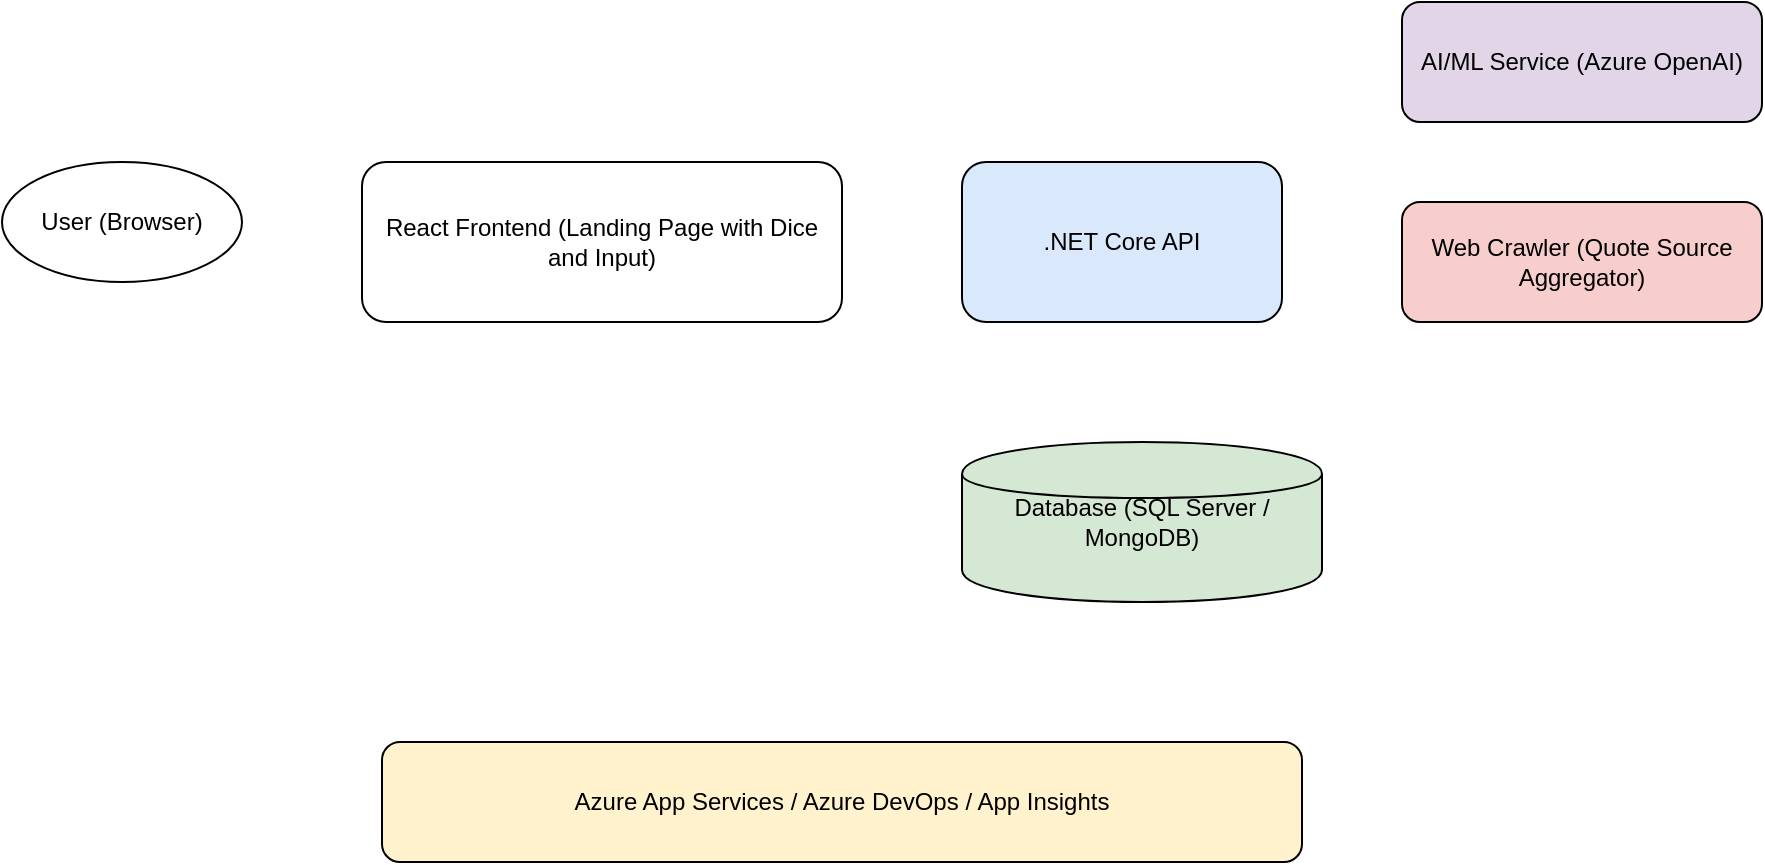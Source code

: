 <mxfile>
    <diagram name="AI Quote WebApp Architecture" id="diagram1">
        <mxGraphModel dx="111236" dy="94516" grid="1" gridSize="10" guides="1" tooltips="1" connect="1" arrows="1" fold="1" page="1" pageScale="1" pageWidth="827" pageHeight="1169" math="0" shadow="0">
            <root>
                <mxCell id="0"/>
                <mxCell id="1" parent="0"/>
                <mxCell id="9" style="endArrow=block;html=1;" parent="1" source="2" target="3" edge="1"/>
                <mxCell id="10" style="endArrow=block;html=1;" parent="1" source="3" target="4" edge="1"/>
                <mxCell id="11" style="endArrow=block;html=1;" parent="1" source="4" target="5" edge="1"/>
                <mxCell id="12" style="endArrow=block;html=1;" parent="1" source="4" target="6" edge="1"/>
                <mxCell id="13" style="endArrow=block;html=1;" parent="1" source="4" target="7" edge="1"/>
                <mxCell id="14" style="endArrow=block;html=1;" parent="1" source="7" target="5" edge="1"/>
                <mxCell id="15" style="endArrow=block;html=1;" parent="1" source="4" target="8" edge="1"/>
                <mxCell id="23" value="User (Browser)" style="shape=ellipse;whiteSpace=wrap;html=1;" vertex="1" parent="1">
                    <mxGeometry x="-21010" y="-9880" width="120" height="60" as="geometry"/>
                </mxCell>
                <mxCell id="24" value="React Frontend (Landing Page with Dice and Input)" style="shape=rectangle;whiteSpace=wrap;html=1;rounded=1;" vertex="1" parent="1">
                    <mxGeometry x="-20830" y="-9880" width="240" height="80" as="geometry"/>
                </mxCell>
                <mxCell id="25" value=".NET Core API" style="shape=rectangle;whiteSpace=wrap;html=1;rounded=1;fillColor=#dae8fc;" vertex="1" parent="1">
                    <mxGeometry x="-20530" y="-9880" width="160" height="80" as="geometry"/>
                </mxCell>
                <mxCell id="26" value="AI/ML Service (Azure OpenAI)" style="shape=rectangle;whiteSpace=wrap;html=1;rounded=1;fillColor=#e1d5e7;" vertex="1" parent="1">
                    <mxGeometry x="-20310" y="-9960" width="180" height="60" as="geometry"/>
                </mxCell>
                <mxCell id="27" value="Web Crawler (Quote Source Aggregator)" style="shape=rectangle;whiteSpace=wrap;html=1;rounded=1;fillColor=#f8cecc;" vertex="1" parent="1">
                    <mxGeometry x="-20310" y="-9860" width="180" height="60" as="geometry"/>
                </mxCell>
                <mxCell id="28" value="Database (SQL Server / MongoDB)" style="shape=cylinder;whiteSpace=wrap;html=1;fillColor=#d5e8d4;" vertex="1" parent="1">
                    <mxGeometry x="-20530" y="-9740" width="180" height="80" as="geometry"/>
                </mxCell>
                <mxCell id="29" value="Azure App Services / Azure DevOps / App Insights" style="shape=rectangle;whiteSpace=wrap;html=1;rounded=1;fillColor=#fff2cc;" vertex="1" parent="1">
                    <mxGeometry x="-20820" y="-9590" width="460" height="60" as="geometry"/>
                </mxCell>
            </root>
        </mxGraphModel>
    </diagram>
</mxfile>